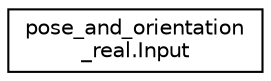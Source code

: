 digraph "Graphical Class Hierarchy"
{
 // LATEX_PDF_SIZE
  edge [fontname="Helvetica",fontsize="10",labelfontname="Helvetica",labelfontsize="10"];
  node [fontname="Helvetica",fontsize="10",shape=record];
  rankdir="LR";
  Node0 [label="pose_and_orientation\l_real.Input",height=0.2,width=0.4,color="black", fillcolor="white", style="filled",URL="$classpose__and__orientation__real_1_1Input.html",tooltip=" "];
}
